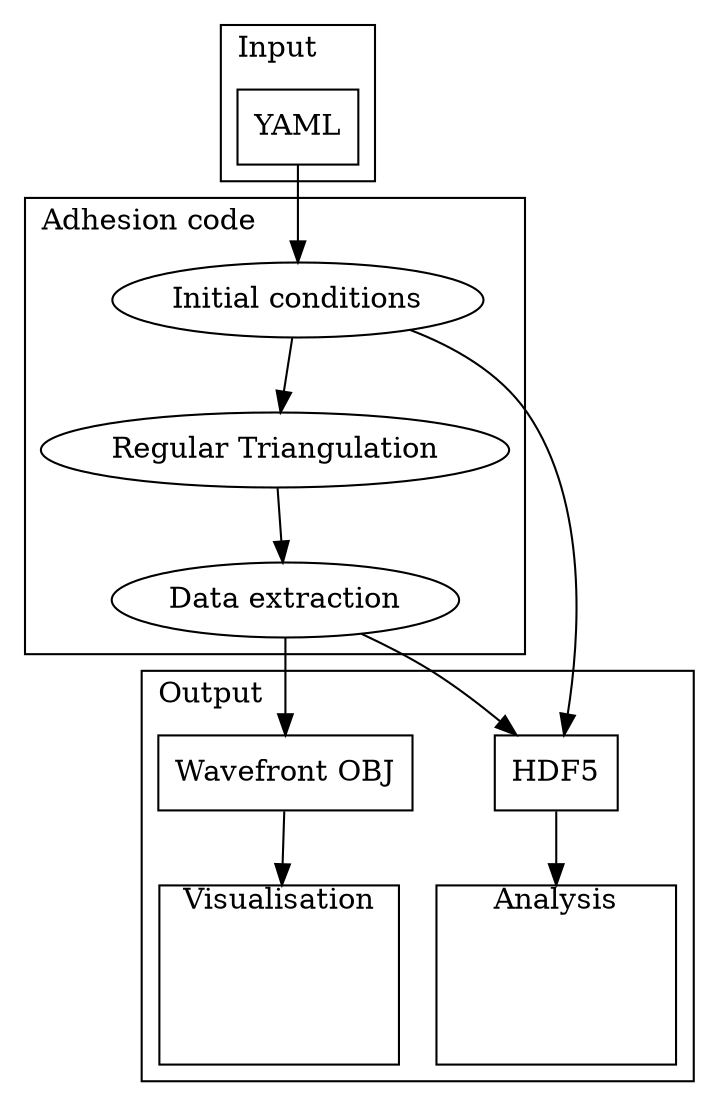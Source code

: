 digraph {
    subgraph cluster_0 {
        label = "Input"
        labeljust = l

        YAML   [ label = "YAML", shape = box ]
    }

    subgraph cluster_1 {
        label = "Adhesion code"
        labeljust = l

        IC [ label = "Initial conditions" ]
        RT [ label = "Regular Triangulation" ]
        DE [ label = "Data extraction" ]
        IC -> RT -> DE
    }

    subgraph cluster_2 {
        label = "Output"
        labeljust = "l"

        HDF5 [ label = "HDF5", shape = box ]
        ANA [ label = "Analysis", labelloc = "t",
              shape = box, width = 1.6, height = 1.2,
              image = "masses.png", imagescale = true, fixedsize = true ]
        HDF5 -> ANA

        OBJ [ label = "Wavefront OBJ", shape = box ]
        VIZ [ label = "Visualisation", labelloc = "t", labeljust = "l",
              shape = box, width = 1.6, height = 1.2,
              image = "tiny.png", imagescale = true, fixedsize = true ]

        OBJ -> VIZ
    }

    YAML -> IC -> HDF5
    DE -> { HDF5, OBJ }
}